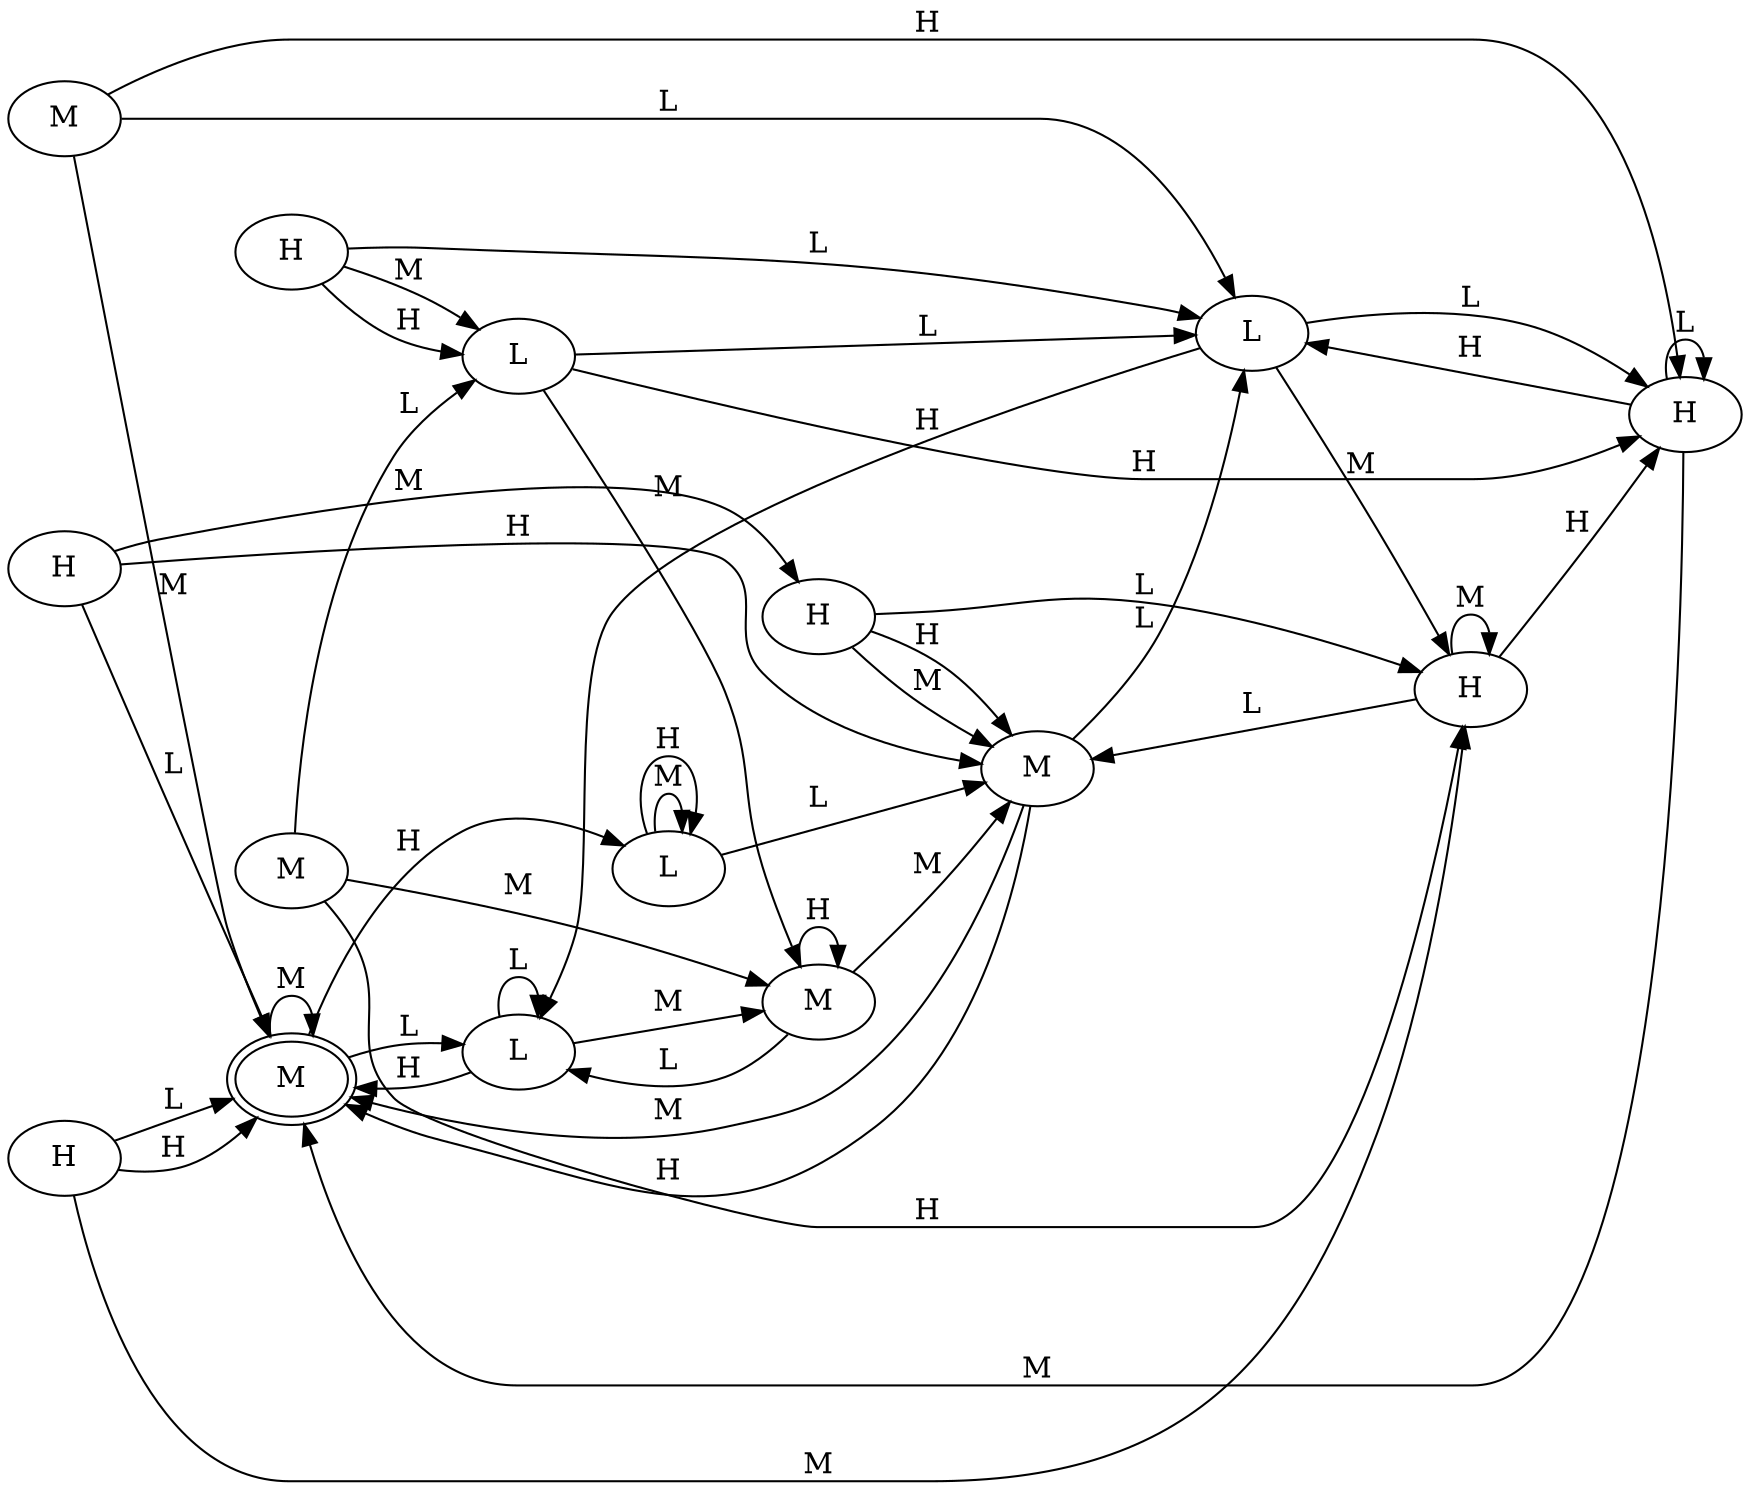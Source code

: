 digraph 901153500 {
rankdir = LR
0 [peripheries = 2]

0 [label = "M"]
0 -> 4 [label = "L"]
0 -> 0 [label = "M"]
0 -> 14 [label = "H"]

1 [label = "M"]
1 -> 8 [label = "L"]
1 -> 0 [label = "M"]
1 -> 0 [label = "H"]

2 [label = "M"]
2 -> 8 [label = "L"]
2 -> 0 [label = "M"]
2 -> 5 [label = "H"]

3 [label = "H"]
3 -> 0 [label = "L"]
3 -> 6 [label = "M"]
3 -> 0 [label = "H"]

4 [label = "L"]
4 -> 4 [label = "L"]
4 -> 10 [label = "M"]
4 -> 0 [label = "H"]

5 [label = "H"]
5 -> 5 [label = "L"]
5 -> 0 [label = "M"]
5 -> 8 [label = "H"]

6 [label = "H"]
6 -> 1 [label = "L"]
6 -> 6 [label = "M"]
6 -> 5 [label = "H"]

7 [label = "H"]
7 -> 0 [label = "L"]
7 -> 11 [label = "M"]
7 -> 1 [label = "H"]

8 [label = "L"]
8 -> 5 [label = "L"]
8 -> 6 [label = "M"]
8 -> 4 [label = "H"]

9 [label = "M"]
9 -> 12 [label = "L"]
9 -> 10 [label = "M"]
9 -> 6 [label = "H"]

10 [label = "M"]
10 -> 4 [label = "L"]
10 -> 1 [label = "M"]
10 -> 10 [label = "H"]

11 [label = "H"]
11 -> 6 [label = "L"]
11 -> 1 [label = "M"]
11 -> 1 [label = "H"]

12 [label = "L"]
12 -> 8 [label = "L"]
12 -> 10 [label = "M"]
12 -> 5 [label = "H"]

13 [label = "H"]
13 -> 8 [label = "L"]
13 -> 12 [label = "M"]
13 -> 12 [label = "H"]

14 [label = "L"]
14 -> 1 [label = "L"]
14 -> 14 [label = "M"]
14 -> 14 [label = "H"]

}
